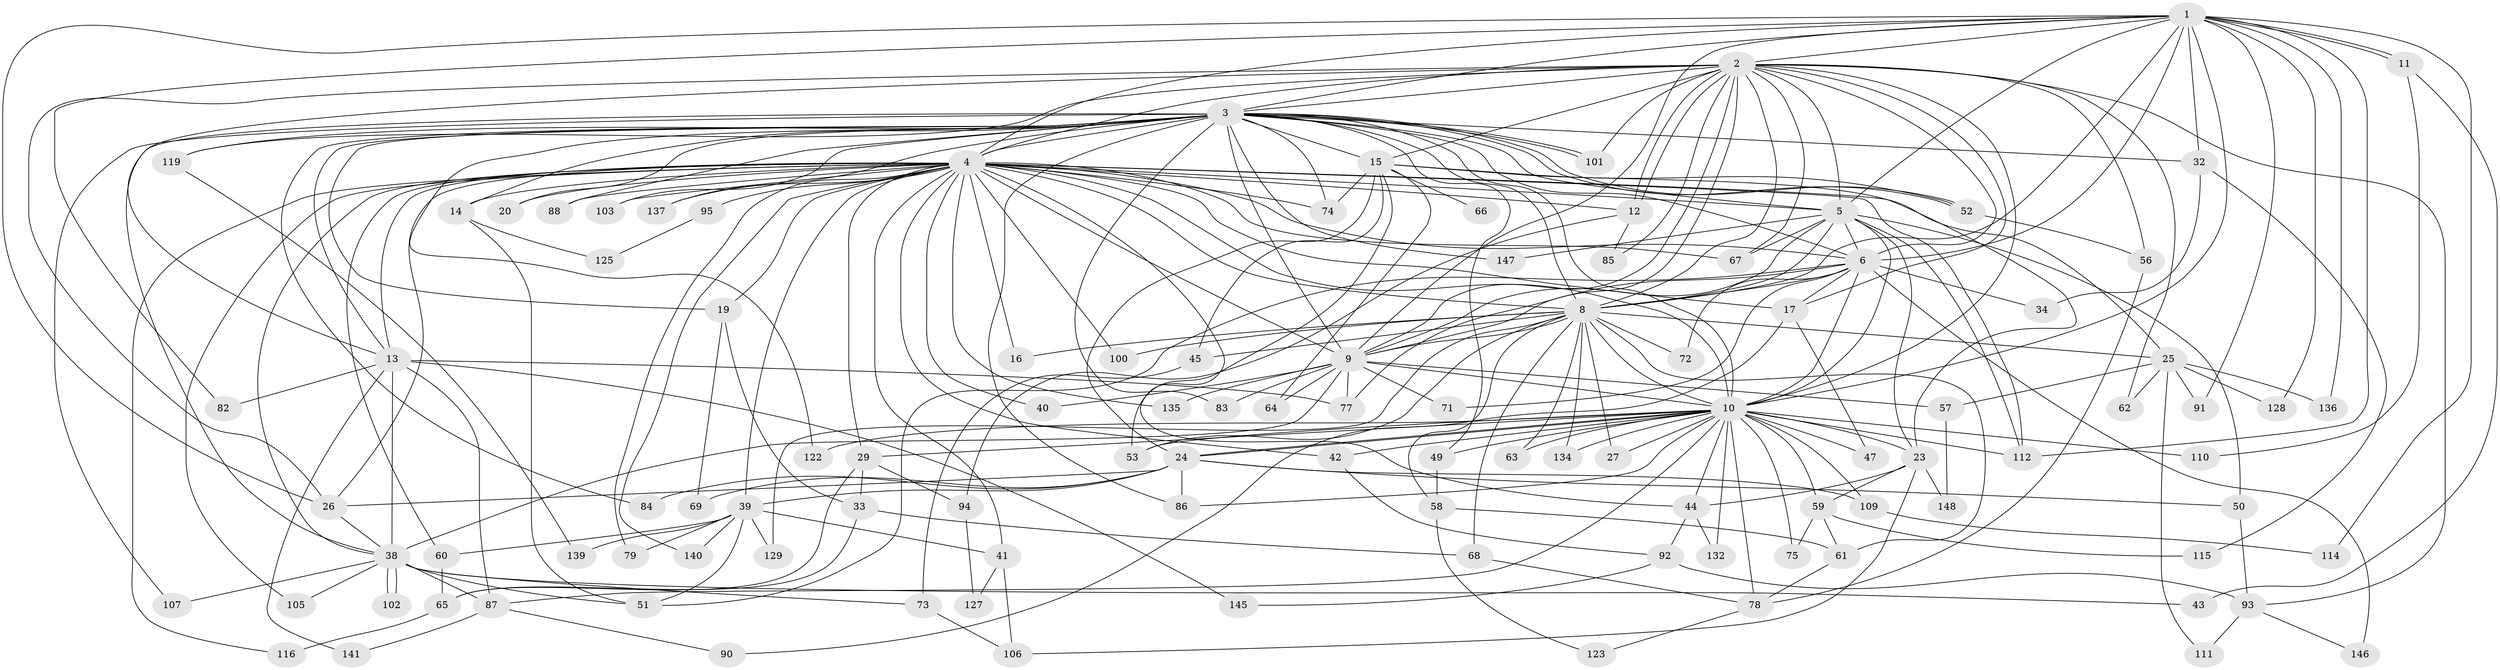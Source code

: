 // original degree distribution, {20: 0.006756756756756757, 24: 0.013513513513513514, 34: 0.013513513513513514, 17: 0.013513513513513514, 14: 0.006756756756756757, 16: 0.006756756756756757, 30: 0.006756756756756757, 5: 0.04054054054054054, 9: 0.013513513513513514, 4: 0.12837837837837837, 8: 0.013513513513513514, 2: 0.5, 3: 0.21621621621621623, 6: 0.006756756756756757, 12: 0.006756756756756757, 10: 0.006756756756756757}
// Generated by graph-tools (version 1.1) at 2025/10/02/27/25 16:10:58]
// undirected, 109 vertices, 263 edges
graph export_dot {
graph [start="1"]
  node [color=gray90,style=filled];
  1 [super="+144"];
  2 [super="+143"];
  3 [super="+30"];
  4 [super="+7"];
  5 [super="+18"];
  6 [super="+21"];
  8 [super="+70"];
  9 [super="+54"];
  10 [super="+22"];
  11 [super="+37"];
  12 [super="+81"];
  13 [super="+80"];
  14 [super="+131"];
  15 [super="+48"];
  16;
  17 [super="+36"];
  19;
  20;
  23 [super="+35"];
  24 [super="+28"];
  25 [super="+108"];
  26 [super="+31"];
  27;
  29 [super="+55"];
  32;
  33;
  34;
  38 [super="+104"];
  39 [super="+124"];
  40;
  41;
  42;
  43;
  44 [super="+46"];
  45;
  47;
  49;
  50;
  51 [super="+98"];
  52 [super="+96"];
  53 [super="+89"];
  56;
  57;
  58;
  59 [super="+130"];
  60;
  61 [super="+126"];
  62;
  63;
  64;
  65 [super="+76"];
  66;
  67 [super="+99"];
  68;
  69;
  71;
  72;
  73;
  74 [super="+121"];
  75;
  77 [super="+142"];
  78 [super="+97"];
  79;
  82;
  83;
  84;
  85;
  86 [super="+118"];
  87 [super="+138"];
  88;
  90;
  91;
  92;
  93 [super="+113"];
  94;
  95;
  100;
  101 [super="+133"];
  102;
  103;
  105;
  106 [super="+120"];
  107;
  109;
  110;
  111;
  112 [super="+117"];
  114;
  115;
  116;
  119;
  122;
  123;
  125;
  127;
  128;
  129;
  132;
  134;
  135;
  136;
  137;
  139;
  140;
  141;
  145;
  146;
  147;
  148;
  1 -- 2;
  1 -- 3;
  1 -- 4 [weight=2];
  1 -- 5;
  1 -- 6;
  1 -- 8;
  1 -- 9;
  1 -- 10;
  1 -- 11 [weight=2];
  1 -- 11;
  1 -- 26;
  1 -- 32;
  1 -- 82;
  1 -- 91;
  1 -- 114;
  1 -- 128;
  1 -- 136;
  1 -- 112;
  2 -- 3;
  2 -- 4 [weight=2];
  2 -- 5;
  2 -- 6 [weight=2];
  2 -- 8;
  2 -- 9;
  2 -- 10;
  2 -- 12;
  2 -- 12;
  2 -- 13;
  2 -- 15;
  2 -- 56;
  2 -- 62;
  2 -- 67;
  2 -- 77;
  2 -- 85;
  2 -- 93;
  2 -- 119;
  2 -- 26;
  2 -- 101;
  2 -- 17;
  3 -- 4 [weight=2];
  3 -- 5;
  3 -- 6;
  3 -- 8 [weight=2];
  3 -- 9;
  3 -- 10 [weight=2];
  3 -- 14;
  3 -- 15;
  3 -- 19;
  3 -- 20;
  3 -- 32;
  3 -- 49;
  3 -- 52;
  3 -- 52;
  3 -- 74;
  3 -- 83;
  3 -- 84;
  3 -- 86;
  3 -- 88;
  3 -- 101;
  3 -- 101;
  3 -- 103;
  3 -- 107;
  3 -- 119;
  3 -- 122;
  3 -- 137;
  3 -- 147;
  3 -- 13;
  3 -- 38;
  4 -- 5 [weight=2];
  4 -- 6 [weight=2];
  4 -- 8 [weight=2];
  4 -- 9 [weight=2];
  4 -- 10 [weight=2];
  4 -- 17;
  4 -- 25 [weight=2];
  4 -- 39 [weight=2];
  4 -- 79;
  4 -- 88;
  4 -- 100;
  4 -- 140;
  4 -- 135;
  4 -- 137;
  4 -- 13;
  4 -- 14;
  4 -- 16;
  4 -- 19;
  4 -- 20;
  4 -- 26;
  4 -- 29;
  4 -- 38;
  4 -- 40;
  4 -- 41;
  4 -- 42;
  4 -- 60;
  4 -- 67;
  4 -- 95;
  4 -- 103;
  4 -- 105;
  4 -- 116;
  4 -- 44;
  4 -- 12;
  4 -- 112;
  4 -- 74;
  5 -- 6 [weight=2];
  5 -- 8;
  5 -- 9;
  5 -- 10;
  5 -- 50;
  5 -- 67;
  5 -- 112;
  5 -- 147;
  5 -- 23;
  6 -- 8 [weight=2];
  6 -- 9;
  6 -- 10;
  6 -- 17;
  6 -- 34;
  6 -- 71;
  6 -- 72;
  6 -- 146;
  6 -- 51;
  8 -- 9;
  8 -- 10;
  8 -- 16;
  8 -- 25;
  8 -- 27;
  8 -- 45;
  8 -- 58;
  8 -- 61;
  8 -- 63;
  8 -- 68;
  8 -- 72;
  8 -- 100;
  8 -- 129;
  8 -- 134;
  8 -- 53;
  9 -- 10;
  9 -- 40;
  9 -- 57;
  9 -- 64;
  9 -- 71;
  9 -- 77;
  9 -- 83;
  9 -- 135;
  9 -- 38;
  10 -- 23;
  10 -- 24;
  10 -- 24;
  10 -- 27;
  10 -- 42;
  10 -- 44;
  10 -- 47;
  10 -- 49;
  10 -- 53;
  10 -- 59;
  10 -- 63;
  10 -- 75;
  10 -- 78;
  10 -- 87;
  10 -- 109;
  10 -- 112;
  10 -- 122;
  10 -- 132;
  10 -- 134;
  10 -- 29 [weight=2];
  10 -- 110;
  10 -- 86;
  11 -- 43;
  11 -- 110;
  12 -- 85;
  12 -- 94;
  13 -- 82;
  13 -- 87;
  13 -- 141;
  13 -- 145;
  13 -- 38;
  13 -- 77;
  14 -- 125;
  14 -- 51;
  15 -- 23;
  15 -- 45;
  15 -- 53;
  15 -- 66 [weight=2];
  15 -- 64;
  15 -- 74;
  15 -- 24;
  15 -- 52;
  17 -- 90;
  17 -- 47;
  19 -- 33;
  19 -- 69;
  23 -- 44;
  23 -- 106;
  23 -- 148;
  23 -- 59;
  24 -- 39;
  24 -- 50;
  24 -- 69;
  24 -- 86;
  24 -- 109;
  24 -- 26;
  24 -- 84;
  25 -- 57;
  25 -- 62;
  25 -- 91;
  25 -- 111;
  25 -- 128;
  25 -- 136;
  26 -- 38;
  29 -- 33;
  29 -- 94;
  29 -- 65;
  32 -- 34;
  32 -- 115;
  33 -- 65;
  33 -- 68;
  38 -- 43;
  38 -- 51;
  38 -- 73;
  38 -- 102;
  38 -- 102;
  38 -- 107;
  38 -- 87;
  38 -- 105;
  39 -- 41;
  39 -- 51;
  39 -- 60;
  39 -- 79;
  39 -- 129;
  39 -- 139;
  39 -- 140;
  41 -- 106;
  41 -- 127;
  42 -- 92;
  44 -- 132;
  44 -- 92;
  45 -- 73;
  49 -- 58;
  50 -- 93;
  52 -- 56;
  56 -- 78;
  57 -- 148;
  58 -- 61;
  58 -- 123;
  59 -- 75;
  59 -- 115;
  59 -- 61;
  60 -- 65;
  61 -- 78;
  65 -- 116;
  68 -- 78;
  73 -- 106;
  78 -- 123;
  87 -- 90;
  87 -- 141;
  92 -- 145;
  92 -- 93;
  93 -- 111;
  93 -- 146;
  94 -- 127;
  95 -- 125;
  109 -- 114;
  119 -- 139;
}
